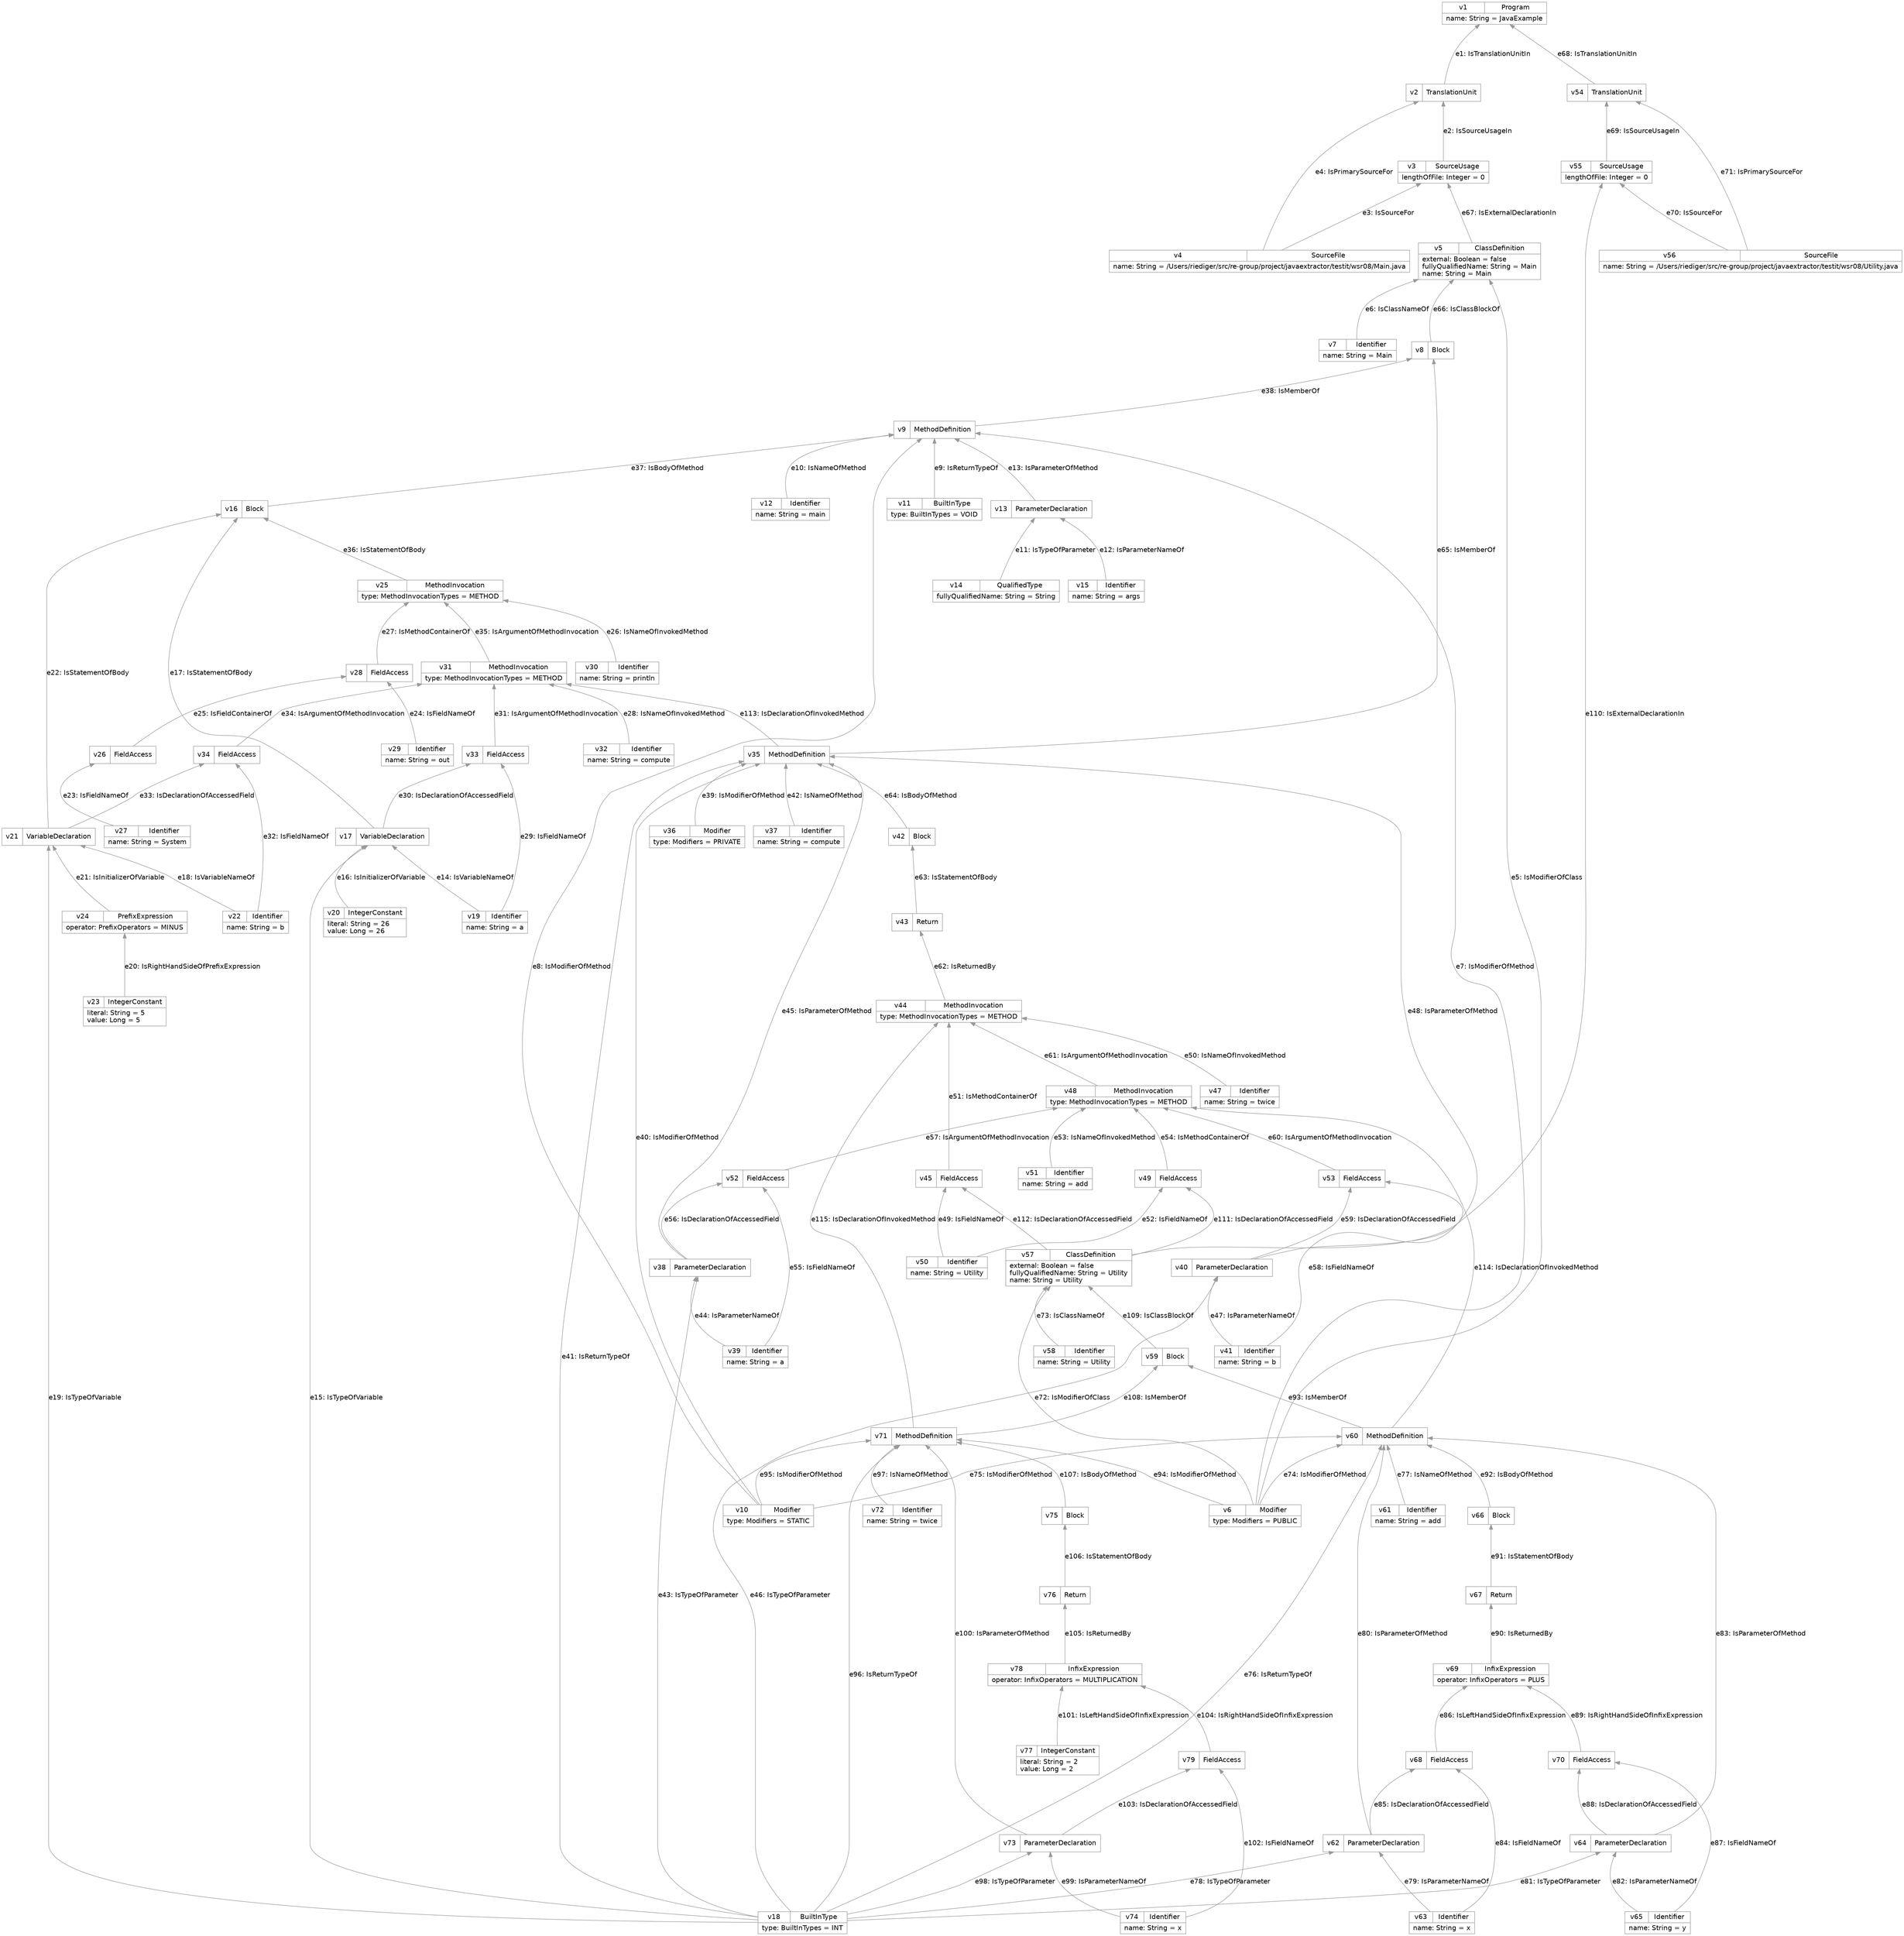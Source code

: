 digraph "JavaExample"
{
ranksep="1.5";
nodesep="0.25";
node [shape="record" fontname="Helvetica" fontsize="14" color="#999999"];
edge [fontname="Helvetica" fontsize="14" labelfontname="Helvetica" labelfontsize="14" color="#999999"];
v1 [label="{{v1|Program}|name: String = JavaExample\l}"];
v2 [label="{{v2|TranslationUnit}}"];
v3 [label="{{v3|SourceUsage}|lengthOfFile: Integer = 0\l}"];
v4 [label="{{v4|SourceFile}|name: String = /Users/riediger/src/re-group/project/javaextractor/testit/wsr08/Main.java\l}"];
v5 [label="{{v5|ClassDefinition}|external: Boolean = false\lfullyQualifiedName: String = Main\lname: String = Main\l}"];
v6 [label="{{v6|Modifier}|type: Modifiers = PUBLIC\l}"];
v7 [label="{{v7|Identifier}|name: String = Main\l}"];
v8 [label="{{v8|Block}}"];
v9 [label="{{v9|MethodDefinition}}"];
v10 [label="{{v10|Modifier}|type: Modifiers = STATIC\l}"];
v11 [label="{{v11|BuiltInType}|type: BuiltInTypes = VOID\l}"];
v12 [label="{{v12|Identifier}|name: String = main\l}"];
v13 [label="{{v13|ParameterDeclaration}}"];
v14 [label="{{v14|QualifiedType}|fullyQualifiedName: String = String\l}"];
v15 [label="{{v15|Identifier}|name: String = args\l}"];
v16 [label="{{v16|Block}}"];
v17 [label="{{v17|VariableDeclaration}}"];
v18 [label="{{v18|BuiltInType}|type: BuiltInTypes = INT\l}"];
v19 [label="{{v19|Identifier}|name: String = a\l}"];
v20 [label="{{v20|IntegerConstant}|literal: String = 26\lvalue: Long = 26\l}"];
v21 [label="{{v21|VariableDeclaration}}"];
v22 [label="{{v22|Identifier}|name: String = b\l}"];
v23 [label="{{v23|IntegerConstant}|literal: String = 5\lvalue: Long = 5\l}"];
v24 [label="{{v24|PrefixExpression}|operator: PrefixOperators = MINUS\l}"];
v25 [label="{{v25|MethodInvocation}|type: MethodInvocationTypes = METHOD\l}"];
v26 [label="{{v26|FieldAccess}}"];
v27 [label="{{v27|Identifier}|name: String = System\l}"];
v28 [label="{{v28|FieldAccess}}"];
v29 [label="{{v29|Identifier}|name: String = out\l}"];
v30 [label="{{v30|Identifier}|name: String = println\l}"];
v31 [label="{{v31|MethodInvocation}|type: MethodInvocationTypes = METHOD\l}"];
v32 [label="{{v32|Identifier}|name: String = compute\l}"];
v33 [label="{{v33|FieldAccess}}"];
v34 [label="{{v34|FieldAccess}}"];
v35 [label="{{v35|MethodDefinition}}"];
v36 [label="{{v36|Modifier}|type: Modifiers = PRIVATE\l}"];
v37 [label="{{v37|Identifier}|name: String = compute\l}"];
v38 [label="{{v38|ParameterDeclaration}}"];
v39 [label="{{v39|Identifier}|name: String = a\l}"];
v40 [label="{{v40|ParameterDeclaration}}"];
v41 [label="{{v41|Identifier}|name: String = b\l}"];
v42 [label="{{v42|Block}}"];
v43 [label="{{v43|Return}}"];
v44 [label="{{v44|MethodInvocation}|type: MethodInvocationTypes = METHOD\l}"];
v45 [label="{{v45|FieldAccess}}"];
v47 [label="{{v47|Identifier}|name: String = twice\l}"];
v48 [label="{{v48|MethodInvocation}|type: MethodInvocationTypes = METHOD\l}"];
v49 [label="{{v49|FieldAccess}}"];
v50 [label="{{v50|Identifier}|name: String = Utility\l}"];
v51 [label="{{v51|Identifier}|name: String = add\l}"];
v52 [label="{{v52|FieldAccess}}"];
v53 [label="{{v53|FieldAccess}}"];
v54 [label="{{v54|TranslationUnit}}"];
v55 [label="{{v55|SourceUsage}|lengthOfFile: Integer = 0\l}"];
v56 [label="{{v56|SourceFile}|name: String = /Users/riediger/src/re-group/project/javaextractor/testit/wsr08/Utility.java\l}"];
v57 [label="{{v57|ClassDefinition}|external: Boolean = false\lfullyQualifiedName: String = Utility\lname: String = Utility\l}"];
v58 [label="{{v58|Identifier}|name: String = Utility\l}"];
v59 [label="{{v59|Block}}"];
v60 [label="{{v60|MethodDefinition}}"];
v61 [label="{{v61|Identifier}|name: String = add\l}"];
v62 [label="{{v62|ParameterDeclaration}}"];
v63 [label="{{v63|Identifier}|name: String = x\l}"];
v64 [label="{{v64|ParameterDeclaration}}"];
v65 [label="{{v65|Identifier}|name: String = y\l}"];
v66 [label="{{v66|Block}}"];
v67 [label="{{v67|Return}}"];
v68 [label="{{v68|FieldAccess}}"];
v69 [label="{{v69|InfixExpression}|operator: InfixOperators = PLUS\l}"];
v70 [label="{{v70|FieldAccess}}"];
v71 [label="{{v71|MethodDefinition}}"];
v72 [label="{{v72|Identifier}|name: String = twice\l}"];
v73 [label="{{v73|ParameterDeclaration}}"];
v74 [label="{{v74|Identifier}|name: String = x\l}"];
v75 [label="{{v75|Block}}"];
v76 [label="{{v76|Return}}"];
v77 [label="{{v77|IntegerConstant}|literal: String = 2\lvalue: Long = 2\l}"];
v78 [label="{{v78|InfixExpression}|operator: InfixOperators = MULTIPLICATION\l}"];
v79 [label="{{v79|FieldAccess}}"];
v1 -> v2 [dir=back label="e1: IsTranslationUnitIn"];
v2 -> v3 [dir=back label="e2: IsSourceUsageIn"];
v3 -> v4 [dir=back label="e3: IsSourceFor"];
v2 -> v4 [dir=back label="e4: IsPrimarySourceFor"];
v5 -> v6 [dir=back label="e5: IsModifierOfClass"];
v5 -> v7 [dir=back label="e6: IsClassNameOf"];
v9 -> v6 [dir=back label="e7: IsModifierOfMethod"];
v9 -> v10 [dir=back label="e8: IsModifierOfMethod"];
v9 -> v11 [dir=back label="e9: IsReturnTypeOf"];
v9 -> v12 [dir=back label="e10: IsNameOfMethod"];
v13 -> v14 [dir=back label="e11: IsTypeOfParameter"];
v13 -> v15 [dir=back label="e12: IsParameterNameOf"];
v9 -> v13 [dir=back label="e13: IsParameterOfMethod"];
v17 -> v19 [dir=back label="e14: IsVariableNameOf"];
v17 -> v18 [dir=back label="e15: IsTypeOfVariable"];
v17 -> v20 [dir=back label="e16: IsInitializerOfVariable"];
v16 -> v17 [dir=back label="e17: IsStatementOfBody"];
v21 -> v22 [dir=back label="e18: IsVariableNameOf"];
v21 -> v18 [dir=back label="e19: IsTypeOfVariable"];
v24 -> v23 [dir=back label="e20: IsRightHandSideOfPrefixExpression"];
v21 -> v24 [dir=back label="e21: IsInitializerOfVariable"];
v16 -> v21 [dir=back label="e22: IsStatementOfBody"];
v26 -> v27 [dir=back label="e23: IsFieldNameOf"];
v28 -> v29 [dir=back label="e24: IsFieldNameOf"];
v28 -> v26 [dir=back label="e25: IsFieldContainerOf"];
v25 -> v30 [dir=back label="e26: IsNameOfInvokedMethod"];
v25 -> v28 [dir=back label="e27: IsMethodContainerOf"];
v31 -> v32 [dir=back label="e28: IsNameOfInvokedMethod"];
v33 -> v19 [dir=back label="e29: IsFieldNameOf"];
v33 -> v17 [dir=back label="e30: IsDeclarationOfAccessedField"];
v31 -> v33 [dir=back label="e31: IsArgumentOfMethodInvocation"];
v34 -> v22 [dir=back label="e32: IsFieldNameOf"];
v34 -> v21 [dir=back label="e33: IsDeclarationOfAccessedField"];
v31 -> v34 [dir=back label="e34: IsArgumentOfMethodInvocation"];
v25 -> v31 [dir=back label="e35: IsArgumentOfMethodInvocation"];
v16 -> v25 [dir=back label="e36: IsStatementOfBody"];
v9 -> v16 [dir=back label="e37: IsBodyOfMethod"];
v8 -> v9 [dir=back label="e38: IsMemberOf"];
v35 -> v36 [dir=back label="e39: IsModifierOfMethod"];
v35 -> v10 [dir=back label="e40: IsModifierOfMethod"];
v35 -> v18 [dir=back label="e41: IsReturnTypeOf"];
v35 -> v37 [dir=back label="e42: IsNameOfMethod"];
v38 -> v18 [dir=back label="e43: IsTypeOfParameter"];
v38 -> v39 [dir=back label="e44: IsParameterNameOf"];
v35 -> v38 [dir=back label="e45: IsParameterOfMethod"];
v40 -> v18 [dir=back label="e46: IsTypeOfParameter"];
v40 -> v41 [dir=back label="e47: IsParameterNameOf"];
v35 -> v40 [dir=back label="e48: IsParameterOfMethod"];
v45 -> v50 [dir=back label="e49: IsFieldNameOf"];
v44 -> v47 [dir=back label="e50: IsNameOfInvokedMethod"];
v44 -> v45 [dir=back label="e51: IsMethodContainerOf"];
v49 -> v50 [dir=back label="e52: IsFieldNameOf"];
v48 -> v51 [dir=back label="e53: IsNameOfInvokedMethod"];
v48 -> v49 [dir=back label="e54: IsMethodContainerOf"];
v52 -> v39 [dir=back label="e55: IsFieldNameOf"];
v52 -> v38 [dir=back label="e56: IsDeclarationOfAccessedField"];
v48 -> v52 [dir=back label="e57: IsArgumentOfMethodInvocation"];
v53 -> v41 [dir=back label="e58: IsFieldNameOf"];
v53 -> v40 [dir=back label="e59: IsDeclarationOfAccessedField"];
v48 -> v53 [dir=back label="e60: IsArgumentOfMethodInvocation"];
v44 -> v48 [dir=back label="e61: IsArgumentOfMethodInvocation"];
v43 -> v44 [dir=back label="e62: IsReturnedBy"];
v42 -> v43 [dir=back label="e63: IsStatementOfBody"];
v35 -> v42 [dir=back label="e64: IsBodyOfMethod"];
v8 -> v35 [dir=back label="e65: IsMemberOf"];
v5 -> v8 [dir=back label="e66: IsClassBlockOf"];
v3 -> v5 [dir=back label="e67: IsExternalDeclarationIn"];
v1 -> v54 [dir=back label="e68: IsTranslationUnitIn"];
v54 -> v55 [dir=back label="e69: IsSourceUsageIn"];
v55 -> v56 [dir=back label="e70: IsSourceFor"];
v54 -> v56 [dir=back label="e71: IsPrimarySourceFor"];
v57 -> v6 [dir=back label="e72: IsModifierOfClass"];
v57 -> v58 [dir=back label="e73: IsClassNameOf"];
v60 -> v6 [dir=back label="e74: IsModifierOfMethod"];
v60 -> v10 [dir=back label="e75: IsModifierOfMethod"];
v60 -> v18 [dir=back label="e76: IsReturnTypeOf"];
v60 -> v61 [dir=back label="e77: IsNameOfMethod"];
v62 -> v18 [dir=back label="e78: IsTypeOfParameter"];
v62 -> v63 [dir=back label="e79: IsParameterNameOf"];
v60 -> v62 [dir=back label="e80: IsParameterOfMethod"];
v64 -> v18 [dir=back label="e81: IsTypeOfParameter"];
v64 -> v65 [dir=back label="e82: IsParameterNameOf"];
v60 -> v64 [dir=back label="e83: IsParameterOfMethod"];
v68 -> v63 [dir=back label="e84: IsFieldNameOf"];
v68 -> v62 [dir=back label="e85: IsDeclarationOfAccessedField"];
v69 -> v68 [dir=back label="e86: IsLeftHandSideOfInfixExpression"];
v70 -> v65 [dir=back label="e87: IsFieldNameOf"];
v70 -> v64 [dir=back label="e88: IsDeclarationOfAccessedField"];
v69 -> v70 [dir=back label="e89: IsRightHandSideOfInfixExpression"];
v67 -> v69 [dir=back label="e90: IsReturnedBy"];
v66 -> v67 [dir=back label="e91: IsStatementOfBody"];
v60 -> v66 [dir=back label="e92: IsBodyOfMethod"];
v59 -> v60 [dir=back label="e93: IsMemberOf"];
v71 -> v6 [dir=back label="e94: IsModifierOfMethod"];
v71 -> v10 [dir=back label="e95: IsModifierOfMethod"];
v71 -> v18 [dir=back label="e96: IsReturnTypeOf"];
v71 -> v72 [dir=back label="e97: IsNameOfMethod"];
v73 -> v18 [dir=back label="e98: IsTypeOfParameter"];
v73 -> v74 [dir=back label="e99: IsParameterNameOf"];
v71 -> v73 [dir=back label="e100: IsParameterOfMethod"];
v78 -> v77 [dir=back label="e101: IsLeftHandSideOfInfixExpression"];
v79 -> v74 [dir=back label="e102: IsFieldNameOf"];
v79 -> v73 [dir=back label="e103: IsDeclarationOfAccessedField"];
v78 -> v79 [dir=back label="e104: IsRightHandSideOfInfixExpression"];
v76 -> v78 [dir=back label="e105: IsReturnedBy"];
v75 -> v76 [dir=back label="e106: IsStatementOfBody"];
v71 -> v75 [dir=back label="e107: IsBodyOfMethod"];
v59 -> v71 [dir=back label="e108: IsMemberOf"];
v57 -> v59 [dir=back label="e109: IsClassBlockOf"];
v55 -> v57 [dir=back label="e110: IsExternalDeclarationIn"];
v49 -> v57 [dir=back label="e111: IsDeclarationOfAccessedField"];
v45 -> v57 [dir=back label="e112: IsDeclarationOfAccessedField"];
v31 -> v35 [dir=back label="e113: IsDeclarationOfInvokedMethod"];
v48 -> v60 [dir=back label="e114: IsDeclarationOfInvokedMethod"];
v44 -> v71 [dir=back label="e115: IsDeclarationOfInvokedMethod"];
}
